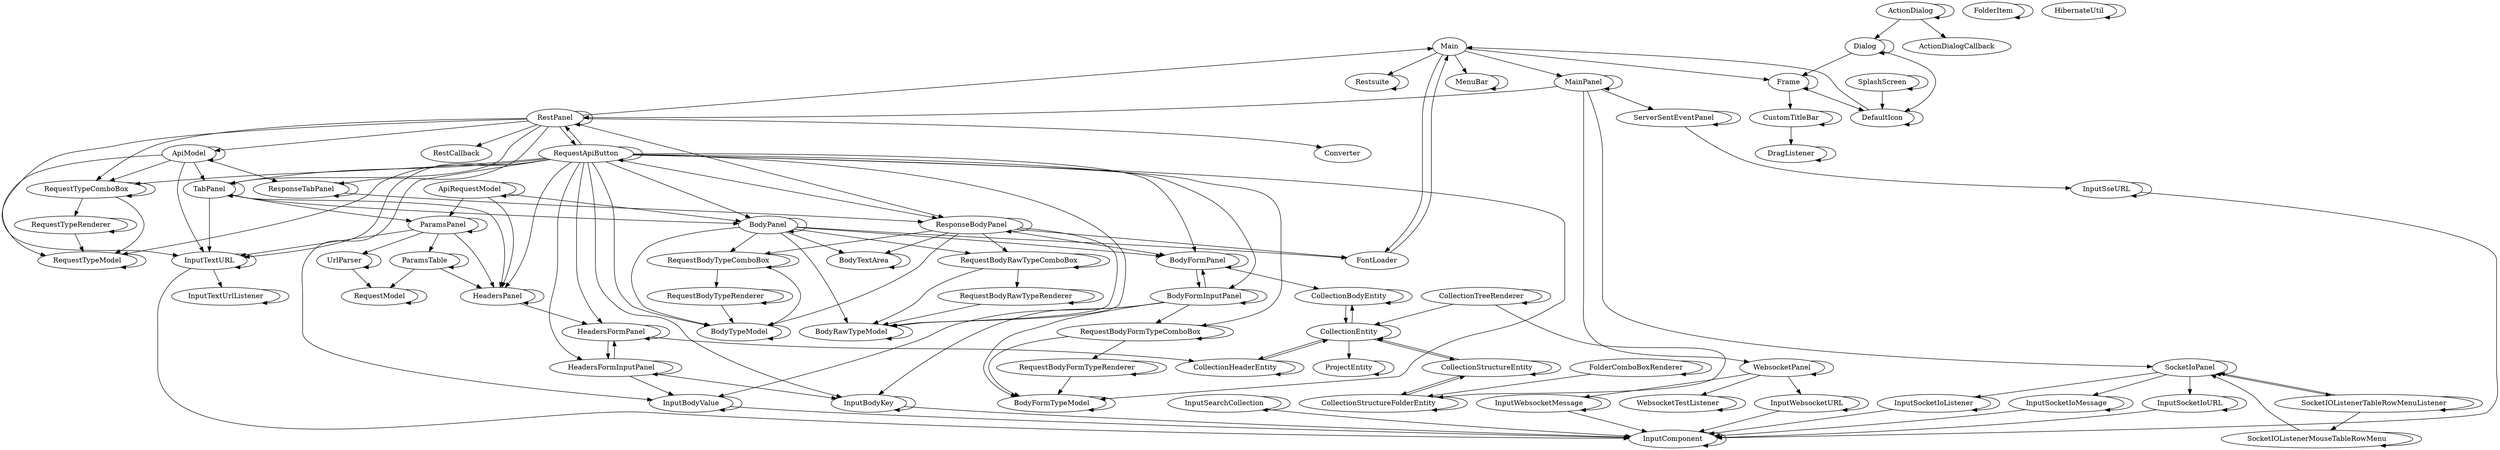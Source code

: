 digraph "AppelGraph" {
"Main" -> "MainPanel"
"Main" -> "MenuBar"
"Main" -> "Frame"
"Main" -> "FontLoader"
"Main" -> "Restsuite"
"Restsuite" -> "Restsuite"
"FontLoader" -> "Main"
"Frame" -> "CustomTitleBar"
"Frame" -> "DefaultIcon"
"Frame" -> "Frame"
"MenuBar" -> "MenuBar"
"MainPanel" -> "SocketIoPanel"
"MainPanel" -> "ServerSentEventPanel"
"MainPanel" -> "WebsocketPanel"
"MainPanel" -> "RestPanel"
"MainPanel" -> "MainPanel"
"RequestApiButton" -> "RequestBodyFormTypeComboBox"
"RequestApiButton" -> "BodyFormTypeModel"
"RequestApiButton" -> "BodyFormPanel"
"RequestApiButton" -> "BodyFormInputPanel"
"RequestApiButton" -> "RequestTypeModel"
"RequestApiButton" -> "InputBodyValue"
"RequestApiButton" -> "InputBodyKey"
"RequestApiButton" -> "HeadersFormPanel"
"RequestApiButton" -> "HeadersPanel"
"RequestApiButton" -> "HeadersFormInputPanel"
"RequestApiButton" -> "BodyPanel"
"RequestApiButton" -> "TabPanel"
"RequestApiButton" -> "RequestApiButton"
"RequestApiButton" -> "RestPanel"
"RequestApiButton" -> "BodyRawTypeModel"
"RequestApiButton" -> "BodyTypeModel"
"RequestApiButton" -> "RequestTypeComboBox"
"RequestApiButton" -> "ResponseBodyPanel"
"RequestApiButton" -> "InputTextURL"
"InputTextURL" -> "InputTextUrlListener"
"InputTextURL" -> "InputTextURL"
"InputTextURL" -> "InputComponent"
"ResponseBodyPanel" -> "BodyTypeModel"
"ResponseBodyPanel" -> "BodyRawTypeModel"
"ResponseBodyPanel" -> "FontLoader"
"ResponseBodyPanel" -> "RequestBodyRawTypeComboBox"
"ResponseBodyPanel" -> "RequestBodyTypeComboBox"
"ResponseBodyPanel" -> "BodyFormPanel"
"ResponseBodyPanel" -> "ResponseBodyPanel"
"ResponseBodyPanel" -> "BodyTextArea"
"RequestTypeComboBox" -> "RequestTypeRenderer"
"RequestTypeComboBox" -> "RequestTypeComboBox"
"RequestTypeComboBox" -> "RequestTypeModel"
"BodyTypeModel" -> "BodyTypeModel"
"BodyRawTypeModel" -> "BodyRawTypeModel"
"RestPanel" -> "ApiModel"
"RestPanel" -> "Converter"
"RestPanel" -> "Main"
"RestPanel" -> "ResponseBodyPanel"
"RestPanel" -> "RestPanel"
"RestPanel" -> "RestCallback"
"RestPanel" -> "RequestTypeComboBox"
"RestPanel" -> "RequestApiButton"
"RestPanel" -> "ResponseTabPanel"
"RestPanel" -> "InputTextURL"
"RestPanel" -> "TabPanel"
"TabPanel" -> "TabPanel"
"TabPanel" -> "InputTextURL"
"TabPanel" -> "ParamsPanel"
"TabPanel" -> "HeadersPanel"
"TabPanel" -> "BodyPanel"
"BodyPanel" -> "BodyTypeModel"
"BodyPanel" -> "BodyRawTypeModel"
"BodyPanel" -> "FontLoader"
"BodyPanel" -> "RequestBodyRawTypeComboBox"
"BodyPanel" -> "RequestBodyTypeComboBox"
"BodyPanel" -> "BodyFormPanel"
"BodyPanel" -> "BodyPanel"
"BodyPanel" -> "BodyTextArea"
"HeadersFormInputPanel" -> "HeadersFormInputPanel"
"HeadersFormInputPanel" -> "HeadersFormPanel"
"HeadersFormInputPanel" -> "InputBodyValue"
"HeadersFormInputPanel" -> "InputBodyKey"
"HeadersPanel" -> "HeadersPanel"
"HeadersPanel" -> "HeadersFormPanel"
"HeadersFormPanel" -> "CollectionHeaderEntity"
"HeadersFormPanel" -> "HeadersFormPanel"
"HeadersFormPanel" -> "HeadersFormInputPanel"
"InputBodyKey" -> "InputBodyKey"
"InputBodyKey" -> "InputComponent"
"InputBodyValue" -> "InputBodyValue"
"InputBodyValue" -> "InputComponent"
"RequestTypeModel" -> "RequestTypeModel"
"BodyFormInputPanel" -> "BodyFormTypeModel"
"BodyFormInputPanel" -> "BodyFormInputPanel"
"BodyFormInputPanel" -> "BodyFormPanel"
"BodyFormInputPanel" -> "InputBodyValue"
"BodyFormInputPanel" -> "InputBodyKey"
"BodyFormInputPanel" -> "RequestBodyFormTypeComboBox"
"BodyFormPanel" -> "CollectionBodyEntity"
"BodyFormPanel" -> "BodyFormPanel"
"BodyFormPanel" -> "BodyFormInputPanel"
"BodyFormTypeModel" -> "BodyFormTypeModel"
"RequestBodyFormTypeComboBox" -> "RequestBodyFormTypeRenderer"
"RequestBodyFormTypeComboBox" -> "RequestBodyFormTypeComboBox"
"RequestBodyFormTypeComboBox" -> "BodyFormTypeModel"
"RequestBodyFormTypeRenderer" -> "RequestBodyFormTypeRenderer"
"RequestBodyFormTypeRenderer" -> "BodyFormTypeModel"
"RequestBodyRawTypeComboBox" -> "RequestBodyRawTypeRenderer"
"RequestBodyRawTypeComboBox" -> "RequestBodyRawTypeComboBox"
"RequestBodyRawTypeComboBox" -> "BodyRawTypeModel"
"RequestBodyRawTypeRenderer" -> "RequestBodyRawTypeRenderer"
"RequestBodyRawTypeRenderer" -> "BodyRawTypeModel"
"RequestBodyTypeComboBox" -> "RequestBodyTypeRenderer"
"RequestBodyTypeComboBox" -> "RequestBodyTypeComboBox"
"RequestBodyTypeComboBox" -> "BodyTypeModel"
"RequestBodyTypeRenderer" -> "RequestBodyTypeRenderer"
"RequestBodyTypeRenderer" -> "BodyTypeModel"
"RequestTypeRenderer" -> "RequestTypeRenderer"
"RequestTypeRenderer" -> "RequestTypeModel"
"ActionDialog" -> "ActionDialog"
"ActionDialog" -> "ActionDialogCallback"
"ActionDialog" -> "Dialog"
"Dialog" -> "Frame"
"Dialog" -> "DefaultIcon"
"Dialog" -> "Dialog"
"DefaultIcon" -> "DefaultIcon"
"DefaultIcon" -> "Main"
"CustomTitleBar" -> "DragListener"
"CustomTitleBar" -> "CustomTitleBar"
"InputComponent" -> "InputComponent"
"InputSearchCollection" -> "InputSearchCollection"
"InputSearchCollection" -> "InputComponent"
"InputSocketIoListener" -> "InputSocketIoListener"
"InputSocketIoListener" -> "InputComponent"
"InputSocketIoMessage" -> "InputSocketIoMessage"
"InputSocketIoMessage" -> "InputComponent"
"InputSocketIoURL" -> "InputSocketIoURL"
"InputSocketIoURL" -> "InputComponent"
"InputSseURL" -> "InputSseURL"
"InputSseURL" -> "InputComponent"
"InputWebsocketMessage" -> "InputWebsocketMessage"
"InputWebsocketMessage" -> "InputComponent"
"InputWebsocketURL" -> "InputWebsocketURL"
"InputWebsocketURL" -> "InputComponent"
"InputTextUrlListener" -> "InputTextUrlListener"
"DragListener" -> "DragListener"
"ParamsTable" -> "RequestModel"
"ParamsTable" -> "ParamsTable"
"ParamsTable" -> "HeadersPanel"
"RequestModel" -> "RequestModel"
"BodyTextArea" -> "BodyTextArea"
"CollectionBodyEntity" -> "CollectionEntity"
"CollectionBodyEntity" -> "CollectionBodyEntity"
"CollectionEntity" -> "CollectionBodyEntity"
"CollectionEntity" -> "CollectionHeaderEntity"
"CollectionEntity" -> "ProjectEntity"
"CollectionEntity" -> "CollectionStructureEntity"
"CollectionEntity" -> "CollectionEntity"
"CollectionStructureEntity" -> "CollectionEntity"
"CollectionStructureEntity" -> "CollectionStructureFolderEntity"
"CollectionStructureEntity" -> "CollectionStructureEntity"
"ProjectEntity" -> "ProjectEntity"
"CollectionHeaderEntity" -> "CollectionEntity"
"CollectionHeaderEntity" -> "CollectionHeaderEntity"
"CollectionStructureFolderEntity" -> "CollectionStructureEntity"
"CollectionStructureFolderEntity" -> "CollectionStructureFolderEntity"
"UrlParser" -> "RequestModel"
"UrlParser" -> "UrlParser"
"SocketIOListenerMouseTableRowMenu" -> "SocketIOListenerMouseTableRowMenu"
"SocketIOListenerMouseTableRowMenu" -> "SocketIoPanel"
"SocketIoPanel" -> "SocketIOListenerTableRowMenuListener"
"SocketIoPanel" -> "InputSocketIoListener"
"SocketIoPanel" -> "InputSocketIoMessage"
"SocketIoPanel" -> "SocketIoPanel"
"SocketIoPanel" -> "InputSocketIoURL"
"SocketIOListenerTableRowMenuListener" -> "SocketIOListenerMouseTableRowMenu"
"SocketIOListenerTableRowMenuListener" -> "SocketIOListenerTableRowMenuListener"
"SocketIOListenerTableRowMenuListener" -> "SocketIoPanel"
"WebsocketTestListener" -> "WebsocketTestListener"
"ApiModel" -> "RequestTypeModel"
"ApiModel" -> "ApiModel"
"ApiModel" -> "ResponseTabPanel"
"ApiModel" -> "TabPanel"
"ApiModel" -> "RequestTypeComboBox"
"ApiModel" -> "InputTextURL"
"ResponseTabPanel" -> "ResponseTabPanel"
"ResponseTabPanel" -> "ResponseBodyPanel"
"ApiRequestModel" -> "ApiRequestModel"
"ApiRequestModel" -> "ParamsPanel"
"ApiRequestModel" -> "HeadersPanel"
"ApiRequestModel" -> "BodyPanel"
"ParamsPanel" -> "ParamsPanel"
"ParamsPanel" -> "UrlParser"
"ParamsPanel" -> "HeadersPanel"
"ParamsPanel" -> "ParamsTable"
"ParamsPanel" -> "InputTextURL"
"WebsocketPanel" -> "InputWebsocketMessage"
"WebsocketPanel" -> "InputWebsocketURL"
"WebsocketPanel" -> "WebsocketPanel"
"WebsocketPanel" -> "WebsocketTestListener"
"ServerSentEventPanel" -> "ServerSentEventPanel"
"ServerSentEventPanel" -> "InputSseURL"
"SplashScreen" -> "DefaultIcon"
"SplashScreen" -> "SplashScreen"
"FolderItem" -> "FolderItem"
"CollectionTreeRenderer" -> "CollectionStructureFolderEntity"
"CollectionTreeRenderer" -> "CollectionTreeRenderer"
"CollectionTreeRenderer" -> "CollectionEntity"
"FolderComboBoxRenderer" -> "FolderComboBoxRenderer"
"FolderComboBoxRenderer" -> "CollectionStructureFolderEntity"
"HibernateUtil" -> "HibernateUtil"
}